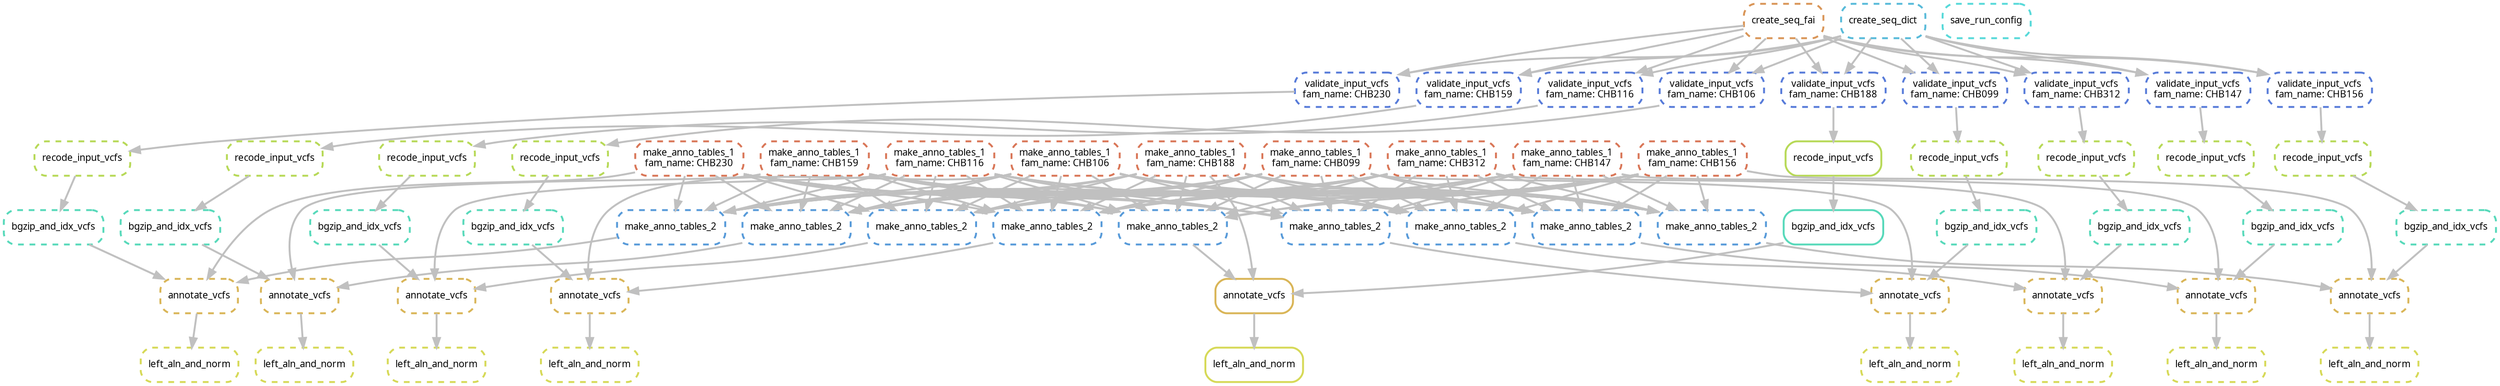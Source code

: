 digraph snakemake_dag {
    graph[bgcolor=white, margin=0];
    node[shape=box, style=rounded, fontname=sans,                 fontsize=10, penwidth=2];
    edge[penwidth=2, color=grey];
	0[label = "create_seq_fai", color = "0.08 0.6 0.85", style="rounded,dashed"];
	1[label = "annotate_vcfs", color = "0.12 0.6 0.85", style="rounded,dashed"];
	2[label = "left_aln_and_norm", color = "0.17 0.6 0.85", style="rounded,dashed"];
	3[label = "make_anno_tables_2", color = "0.58 0.6 0.85", style="rounded,dashed"];
	4[label = "bgzip_and_idx_vcfs", color = "0.46 0.6 0.85", style="rounded,dashed"];
	5[label = "bgzip_and_idx_vcfs", color = "0.46 0.6 0.85", style="rounded,dashed"];
	6[label = "left_aln_and_norm", color = "0.17 0.6 0.85", style="rounded,dashed"];
	7[label = "make_anno_tables_2", color = "0.58 0.6 0.85", style="rounded,dashed"];
	8[label = "validate_input_vcfs\nfam_name: CHB230", color = "0.62 0.6 0.85", style="rounded,dashed"];
	9[label = "validate_input_vcfs\nfam_name: CHB116", color = "0.62 0.6 0.85", style="rounded,dashed"];
	10[label = "validate_input_vcfs\nfam_name: CHB099", color = "0.62 0.6 0.85", style="rounded,dashed"];
	11[label = "annotate_vcfs", color = "0.12 0.6 0.85", style="rounded,dashed"];
	12[label = "make_anno_tables_1\nfam_name: CHB159", color = "0.04 0.6 0.85", style="rounded,dashed"];
	13[label = "bgzip_and_idx_vcfs", color = "0.46 0.6 0.85", style="rounded,dashed"];
	14[label = "left_aln_and_norm", color = "0.17 0.6 0.85", style="rounded"];
	15[label = "left_aln_and_norm", color = "0.17 0.6 0.85", style="rounded,dashed"];
	16[label = "validate_input_vcfs\nfam_name: CHB159", color = "0.62 0.6 0.85", style="rounded,dashed"];
	17[label = "make_anno_tables_2", color = "0.58 0.6 0.85", style="rounded,dashed"];
	18[label = "validate_input_vcfs\nfam_name: CHB147", color = "0.62 0.6 0.85", style="rounded,dashed"];
	19[label = "make_anno_tables_1\nfam_name: CHB099", color = "0.04 0.6 0.85", style="rounded,dashed"];
	20[label = "recode_input_vcfs", color = "0.21 0.6 0.85", style="rounded,dashed"];
	21[label = "make_anno_tables_1\nfam_name: CHB188", color = "0.04 0.6 0.85", style="rounded,dashed"];
	22[label = "bgzip_and_idx_vcfs", color = "0.46 0.6 0.85", style="rounded,dashed"];
	23[label = "annotate_vcfs", color = "0.12 0.6 0.85", style="rounded,dashed"];
	24[label = "validate_input_vcfs\nfam_name: CHB156", color = "0.62 0.6 0.85", style="rounded,dashed"];
	25[label = "create_seq_dict", color = "0.54 0.6 0.85", style="rounded,dashed"];
	26[label = "left_aln_and_norm", color = "0.17 0.6 0.85", style="rounded,dashed"];
	27[label = "make_anno_tables_2", color = "0.58 0.6 0.85", style="rounded,dashed"];
	28[label = "recode_input_vcfs", color = "0.21 0.6 0.85", style="rounded"];
	29[label = "bgzip_and_idx_vcfs", color = "0.46 0.6 0.85", style="rounded,dashed"];
	/*30[label = "conversions", color = "0.00 0.6 0.85", style="rounded"];*/
	31[label = "make_anno_tables_1\nfam_name: CHB312", color = "0.04 0.6 0.85", style="rounded,dashed"];
	32[label = "recode_input_vcfs", color = "0.21 0.6 0.85", style="rounded,dashed"];
	33[label = "bgzip_and_idx_vcfs", color = "0.46 0.6 0.85", style="rounded"];
	34[label = "make_anno_tables_1\nfam_name: CHB230", color = "0.04 0.6 0.85", style="rounded,dashed"];
	35[label = "recode_input_vcfs", color = "0.21 0.6 0.85", style="rounded,dashed"];
	36[label = "make_anno_tables_1\nfam_name: CHB147", color = "0.04 0.6 0.85", style="rounded,dashed"];
	37[label = "annotate_vcfs", color = "0.12 0.6 0.85", style="rounded,dashed"];
	38[label = "annotate_vcfs", color = "0.12 0.6 0.85", style="rounded,dashed"];
	39[label = "save_run_config", color = "0.50 0.6 0.85", style="rounded,dashed"];
	40[label = "make_anno_tables_1\nfam_name: CHB106", color = "0.04 0.6 0.85", style="rounded,dashed"];
	41[label = "validate_input_vcfs\nfam_name: CHB188", color = "0.62 0.6 0.85", style="rounded,dashed"];
	42[label = "make_anno_tables_2", color = "0.58 0.6 0.85", style="rounded,dashed"];
	43[label = "recode_input_vcfs", color = "0.21 0.6 0.85", style="rounded,dashed"];
	44[label = "recode_input_vcfs", color = "0.21 0.6 0.85", style="rounded,dashed"];
	45[label = "bgzip_and_idx_vcfs", color = "0.46 0.6 0.85", style="rounded,dashed"];
	46[label = "make_anno_tables_2", color = "0.58 0.6 0.85", style="rounded,dashed"];
	47[label = "annotate_vcfs", color = "0.12 0.6 0.85", style="rounded,dashed"];
	48[label = "left_aln_and_norm", color = "0.17 0.6 0.85", style="rounded,dashed"];
	49[label = "left_aln_and_norm", color = "0.17 0.6 0.85", style="rounded,dashed"];
	50[label = "make_anno_tables_1\nfam_name: CHB116", color = "0.04 0.6 0.85", style="rounded,dashed"];
	51[label = "validate_input_vcfs\nfam_name: CHB312", color = "0.62 0.6 0.85", style="rounded,dashed"];
	52[label = "bgzip_and_idx_vcfs", color = "0.46 0.6 0.85", style="rounded,dashed"];
	53[label = "annotate_vcfs", color = "0.12 0.6 0.85", style="rounded,dashed"];
	54[label = "recode_input_vcfs", color = "0.21 0.6 0.85", style="rounded,dashed"];
	55[label = "bgzip_and_idx_vcfs", color = "0.46 0.6 0.85", style="rounded,dashed"];
	56[label = "make_anno_tables_2", color = "0.58 0.6 0.85", style="rounded,dashed"];
	57[label = "annotate_vcfs", color = "0.12 0.6 0.85", style="rounded,dashed"];
	58[label = "make_anno_tables_2", color = "0.58 0.6 0.85", style="rounded,dashed"];
	59[label = "recode_input_vcfs", color = "0.21 0.6 0.85", style="rounded,dashed"];
	60[label = "make_anno_tables_2", color = "0.58 0.6 0.85", style="rounded,dashed"];
	61[label = "recode_input_vcfs", color = "0.21 0.6 0.85", style="rounded,dashed"];
	62[label = "validate_input_vcfs\nfam_name: CHB106", color = "0.62 0.6 0.85", style="rounded,dashed"];
	63[label = "left_aln_and_norm", color = "0.17 0.6 0.85", style="rounded,dashed"];
	64[label = "make_anno_tables_1\nfam_name: CHB156", color = "0.04 0.6 0.85", style="rounded,dashed"];
	65[label = "left_aln_and_norm", color = "0.17 0.6 0.85", style="rounded,dashed"];
	66[label = "annotate_vcfs", color = "0.12 0.6 0.85", style="rounded"];
	5 -> 1
	56 -> 1
	31 -> 1
	37 -> 2
	19 -> 3
	64 -> 3
	40 -> 3
	50 -> 3
	34 -> 3
	21 -> 3
	12 -> 3
	36 -> 3
	31 -> 3
	43 -> 4
	32 -> 5
	47 -> 6
	19 -> 7
	64 -> 7
	40 -> 7
	50 -> 7
	34 -> 7
	21 -> 7
	12 -> 7
	36 -> 7
	31 -> 7
	25 -> 8
	0 -> 8
	25 -> 9
	0 -> 9
	25 -> 10
	0 -> 10
	34 -> 11
	7 -> 11
	4 -> 11
	44 -> 13
	66 -> 14
	57 -> 15
	25 -> 16
	0 -> 16
	19 -> 17
	64 -> 17
	40 -> 17
	50 -> 17
	34 -> 17
	21 -> 17
	12 -> 17
	36 -> 17
	31 -> 17
	25 -> 18
	0 -> 18
	62 -> 20
	54 -> 22
	36 -> 23
	13 -> 23
	58 -> 23
	25 -> 24
	0 -> 24
	38 -> 26
	19 -> 27
	64 -> 27
	40 -> 27
	50 -> 27
	34 -> 27
	21 -> 27
	12 -> 27
	36 -> 27
	31 -> 27
	41 -> 28
	61 -> 29
	/*1 -> 30
	42 -> 30
	3 -> 30
	5 -> 30
	6 -> 30
	7 -> 30
	51 -> 30
	8 -> 30
	9 -> 30
	10 -> 30
	12 -> 30
	13 -> 30
	14 -> 30
	45 -> 30
	16 -> 30
	17 -> 30
	18 -> 30
	19 -> 30
	20 -> 30
	21 -> 30
	22 -> 30
	23 -> 30
	24 -> 30
	26 -> 30
	63 -> 30
	27 -> 30
	28 -> 30
	29 -> 30
	31 -> 30
	32 -> 30
	33 -> 30
	34 -> 30
	35 -> 30
	36 -> 30
	37 -> 30
	38 -> 30
	39 -> 30
	40 -> 30
	41 -> 30
	2 -> 30
	43 -> 30
	44 -> 30
	15 -> 30
	46 -> 30
	47 -> 30
	48 -> 30
	49 -> 30
	50 -> 30
	57 -> 30
	52 -> 30
	53 -> 30
	54 -> 30
	55 -> 30
	56 -> 30
	58 -> 30
	59 -> 30
	60 -> 30
	61 -> 30
	62 -> 30
	4 -> 30
	64 -> 30
	66 -> 30
	65 -> 30
	11 -> 30*/
	51 -> 32
	28 -> 33
	9 -> 35
	12 -> 37
	45 -> 37
	3 -> 37
	46 -> 38
	19 -> 38
	29 -> 38
	25 -> 41
	0 -> 41
	19 -> 42
	64 -> 42
	40 -> 42
	50 -> 42
	34 -> 42
	21 -> 42
	12 -> 42
	36 -> 42
	31 -> 42
	8 -> 43
	18 -> 44
	59 -> 45
	19 -> 46
	64 -> 46
	40 -> 46
	50 -> 46
	34 -> 46
	21 -> 46
	12 -> 46
	36 -> 46
	31 -> 46
	52 -> 47
	40 -> 47
	27 -> 47
	23 -> 48
	11 -> 49
	25 -> 51
	0 -> 51
	20 -> 52
	22 -> 53
	64 -> 53
	60 -> 53
	24 -> 54
	35 -> 55
	19 -> 56
	64 -> 56
	40 -> 56
	50 -> 56
	34 -> 56
	21 -> 56
	12 -> 56
	36 -> 56
	31 -> 56
	17 -> 57
	50 -> 57
	55 -> 57
	19 -> 58
	64 -> 58
	40 -> 58
	50 -> 58
	34 -> 58
	21 -> 58
	12 -> 58
	36 -> 58
	31 -> 58
	16 -> 59
	19 -> 60
	64 -> 60
	40 -> 60
	50 -> 60
	34 -> 60
	21 -> 60
	12 -> 60
	36 -> 60
	31 -> 60
	10 -> 61
	25 -> 62
	0 -> 62
	53 -> 63
	1 -> 65
	21 -> 66
	42 -> 66
	33 -> 66
}
